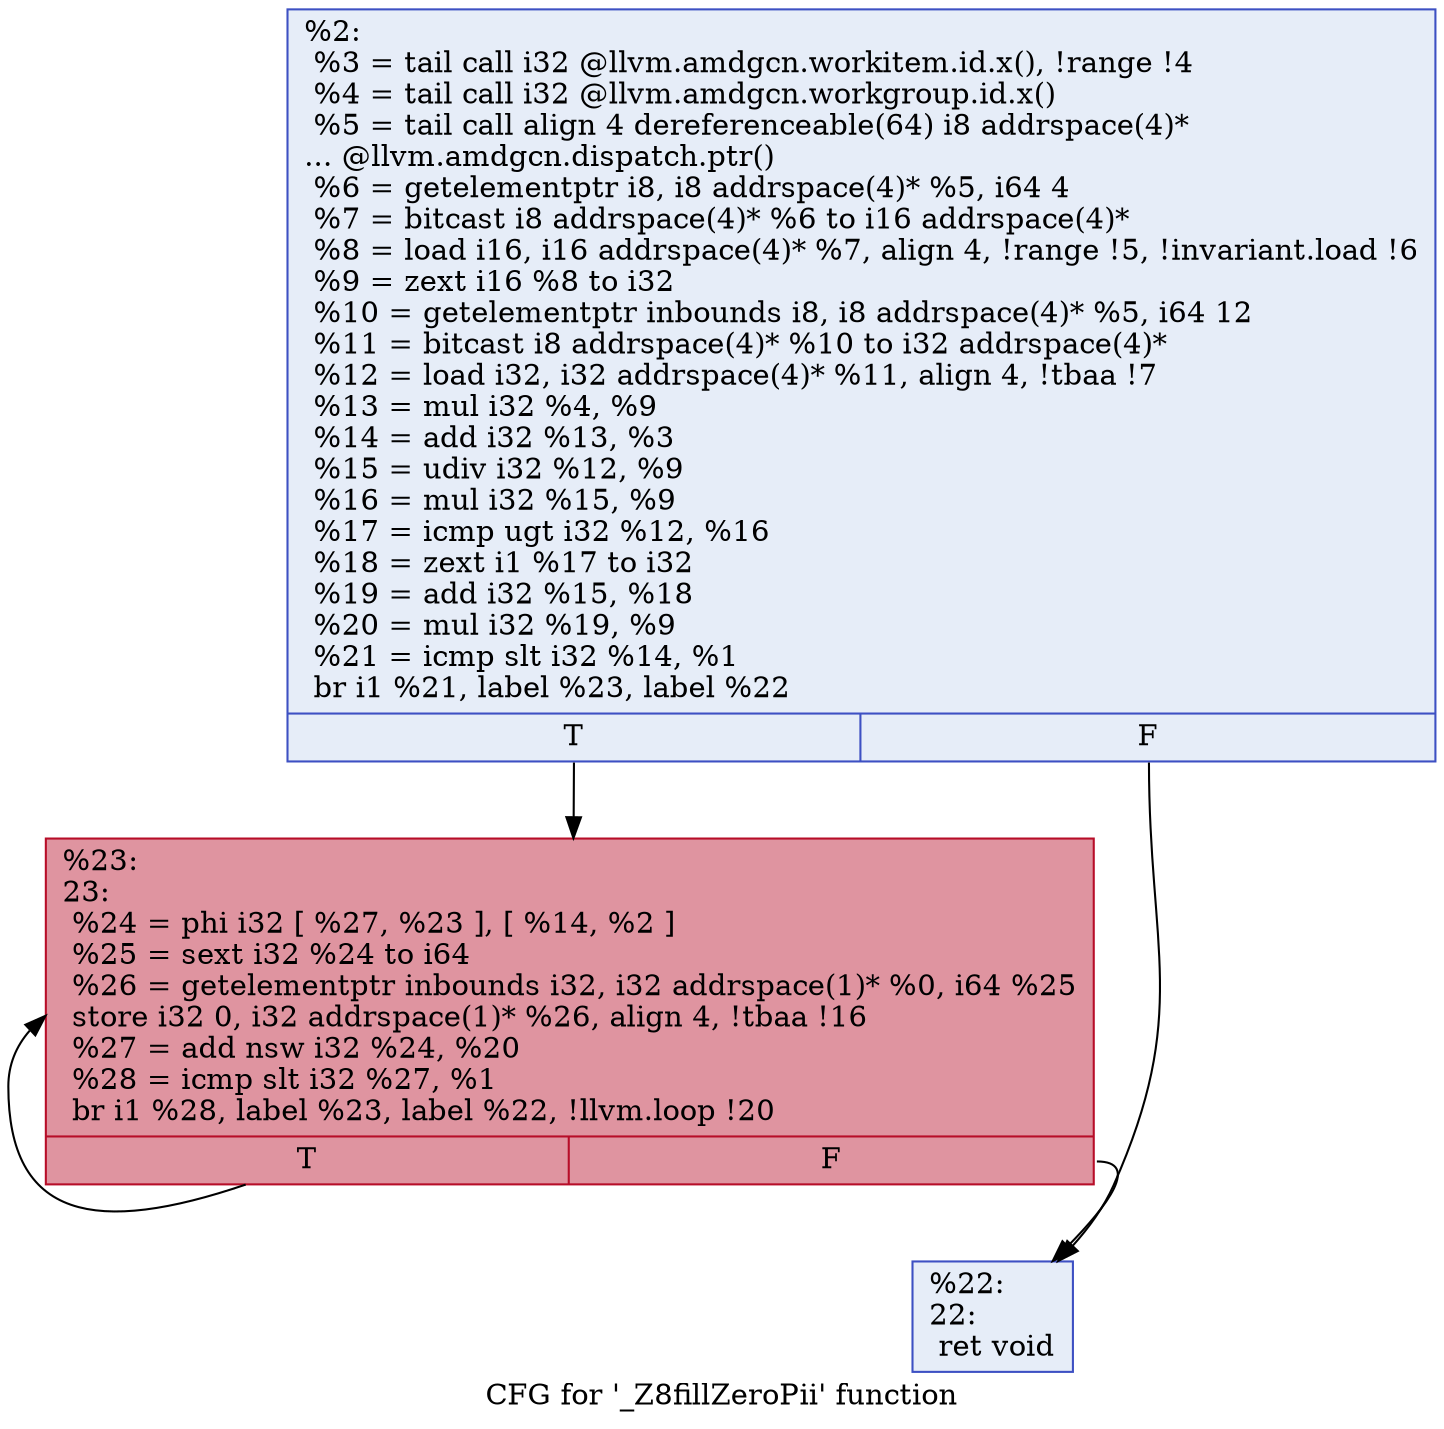 digraph "CFG for '_Z8fillZeroPii' function" {
	label="CFG for '_Z8fillZeroPii' function";

	Node0x5745260 [shape=record,color="#3d50c3ff", style=filled, fillcolor="#c7d7f070",label="{%2:\l  %3 = tail call i32 @llvm.amdgcn.workitem.id.x(), !range !4\l  %4 = tail call i32 @llvm.amdgcn.workgroup.id.x()\l  %5 = tail call align 4 dereferenceable(64) i8 addrspace(4)*\l... @llvm.amdgcn.dispatch.ptr()\l  %6 = getelementptr i8, i8 addrspace(4)* %5, i64 4\l  %7 = bitcast i8 addrspace(4)* %6 to i16 addrspace(4)*\l  %8 = load i16, i16 addrspace(4)* %7, align 4, !range !5, !invariant.load !6\l  %9 = zext i16 %8 to i32\l  %10 = getelementptr inbounds i8, i8 addrspace(4)* %5, i64 12\l  %11 = bitcast i8 addrspace(4)* %10 to i32 addrspace(4)*\l  %12 = load i32, i32 addrspace(4)* %11, align 4, !tbaa !7\l  %13 = mul i32 %4, %9\l  %14 = add i32 %13, %3\l  %15 = udiv i32 %12, %9\l  %16 = mul i32 %15, %9\l  %17 = icmp ugt i32 %12, %16\l  %18 = zext i1 %17 to i32\l  %19 = add i32 %15, %18\l  %20 = mul i32 %19, %9\l  %21 = icmp slt i32 %14, %1\l  br i1 %21, label %23, label %22\l|{<s0>T|<s1>F}}"];
	Node0x5745260:s0 -> Node0x5746210;
	Node0x5745260:s1 -> Node0x57478e0;
	Node0x57478e0 [shape=record,color="#3d50c3ff", style=filled, fillcolor="#c7d7f070",label="{%22:\l22:                                               \l  ret void\l}"];
	Node0x5746210 [shape=record,color="#b70d28ff", style=filled, fillcolor="#b70d2870",label="{%23:\l23:                                               \l  %24 = phi i32 [ %27, %23 ], [ %14, %2 ]\l  %25 = sext i32 %24 to i64\l  %26 = getelementptr inbounds i32, i32 addrspace(1)* %0, i64 %25\l  store i32 0, i32 addrspace(1)* %26, align 4, !tbaa !16\l  %27 = add nsw i32 %24, %20\l  %28 = icmp slt i32 %27, %1\l  br i1 %28, label %23, label %22, !llvm.loop !20\l|{<s0>T|<s1>F}}"];
	Node0x5746210:s0 -> Node0x5746210;
	Node0x5746210:s1 -> Node0x57478e0;
}
